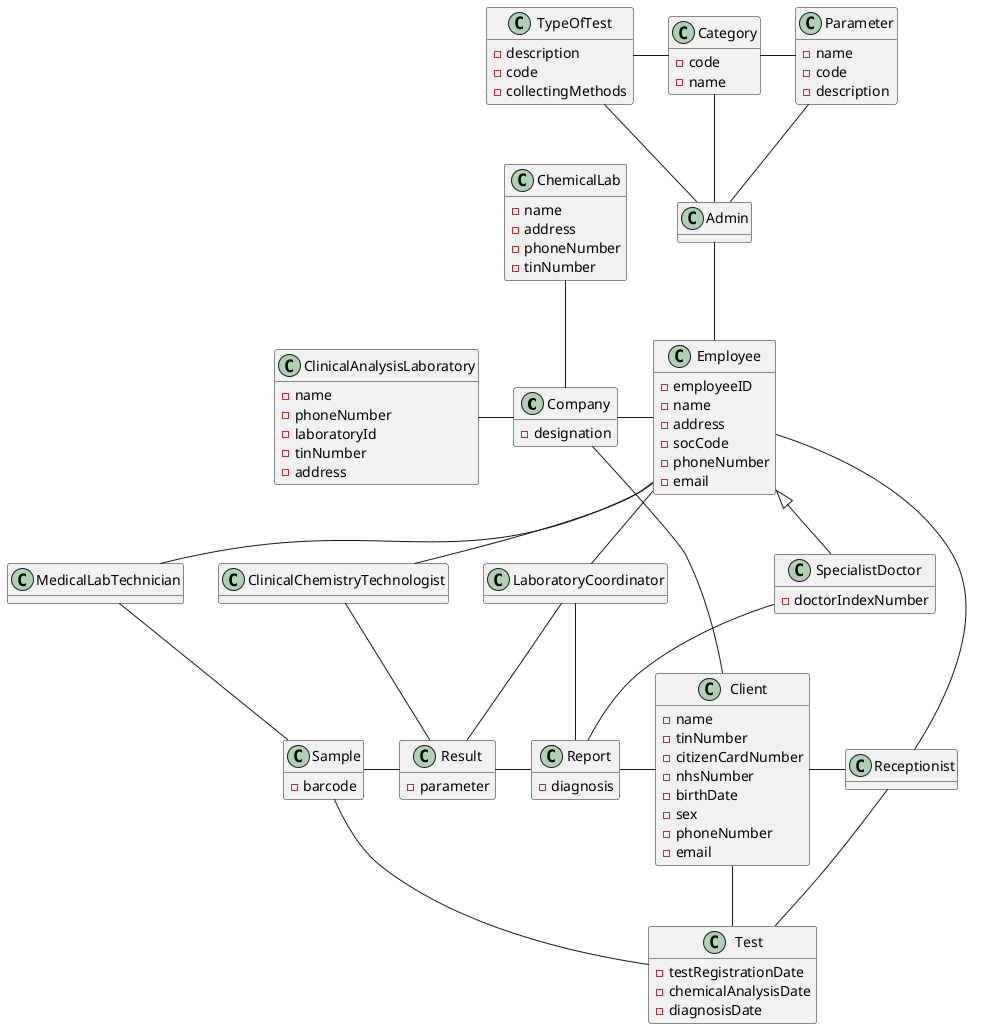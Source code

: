 @startuml

hide methods

class Company{
 -designation
}

class Client{
 -name
 -tinNumber
 -citizenCardNumber
 -nhsNumber
 -birthDate
 -sex
 -phoneNumber
 -email
}

class Employee{
 -employeeID
 -name
 -address
 -socCode
 -phoneNumber
 -email
}

class Report{
 -diagnosis
}

class Result{
 -parameter
}

class Parameter{
 -name
 -code
 -description
}

class Category{
 -code
 -name
}

class TypeOfTest{
 -description
 -code
 -collectingMethods
}

class ClinicalAnalysisLaboratory{
 -name
 -phoneNumber
 -laboratoryId
 -tinNumber
 -address
}

class SpecialistDoctor {
 -doctorIndexNumber
}

class Sample {
 -barcode
}

class Test {
 -testRegistrationDate
 -chemicalAnalysisDate
 -diagnosisDate
}

class ChemicalLab {
 -name
 -address
 -phoneNumber
 -tinNumber
}

Company -- Client
Company -right- Employee
Company -up- ChemicalLab
Employee <|-right- SpecialistDoctor

TypeOfTest -right- Category
Parameter -left- Category

Company -left- ClinicalAnalysisLaboratory

Sample -right- Result
Result - Report
Report -right- Client

Admin -- Employee
Admin -up- Category

Admin -up- TypeOfTest
Admin -up- Parameter

Employee -- Receptionist
Receptionist -- Test
Receptionist -left- Client

Test -left- Sample

Client -- Test

Employee -- MedicalLabTechnician
MedicalLabTechnician -- Sample

Employee -- ClinicalChemistryTechnologist
ClinicalChemistryTechnologist -- Result

SpecialistDoctor -- Report

Employee -- LaboratoryCoordinator
LaboratoryCoordinator -- Report
LaboratoryCoordinator -- Result

@enduml